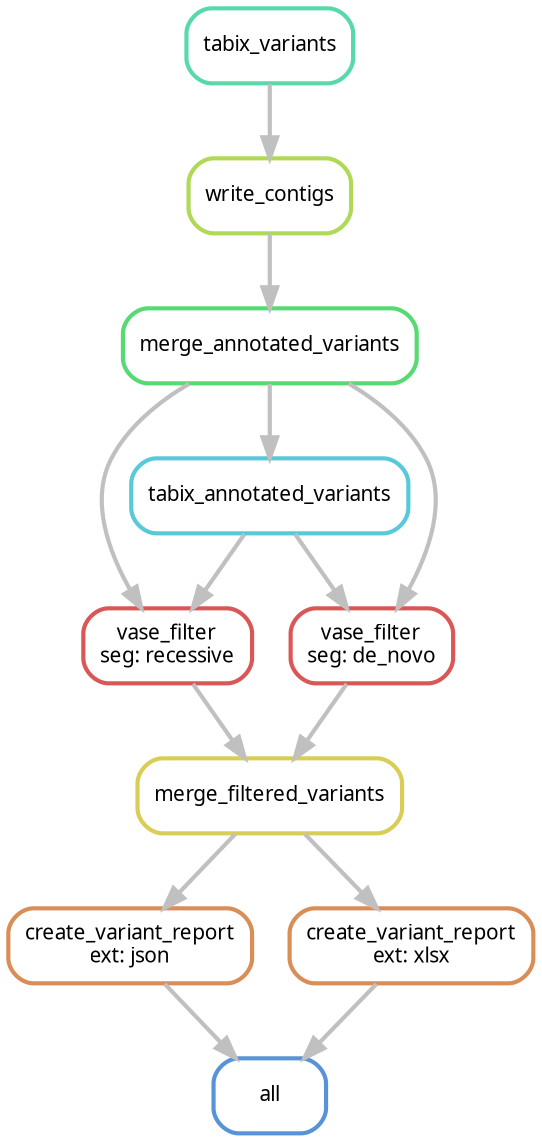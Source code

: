 digraph snakemake_dag {
    graph[bgcolor=white, margin=0];
    node[shape=box, style=rounded, fontname=sans,                 fontsize=10, penwidth=2];
    edge[penwidth=2, color=grey];
	0[label = "all", color = "0.59 0.6 0.85", style="rounded"];
	1[label = "create_variant_report\next: json", color = "0.07 0.6 0.85", style="rounded"];
	2[label = "merge_filtered_variants", color = "0.15 0.6 0.85", style="rounded"];
	3[label = "vase_filter\nseg: recessive", color = "0.00 0.6 0.85", style="rounded"];
	4[label = "write_contigs", color = "0.22 0.6 0.85", style="rounded"];
	5[label = "tabix_variants", color = "0.44 0.6 0.85", style="rounded"];
	6[label = "tabix_annotated_variants", color = "0.52 0.6 0.85", style="rounded"];
	7[label = "vase_filter\nseg: de_novo", color = "0.00 0.6 0.85", style="rounded"];
	8[label = "create_variant_report\next: xlsx", color = "0.07 0.6 0.85", style="rounded"];
	9[label = "merge_annotated_variants", color = "0.37 0.6 0.85", style="rounded"];
	1 -> 0
	8 -> 0
	2 -> 1
	3 -> 2
	7 -> 2
	6 -> 3
	9 -> 3
	5 -> 4
	9 -> 6
	6 -> 7
	9 -> 7
	2 -> 8
	4 -> 9
}            
